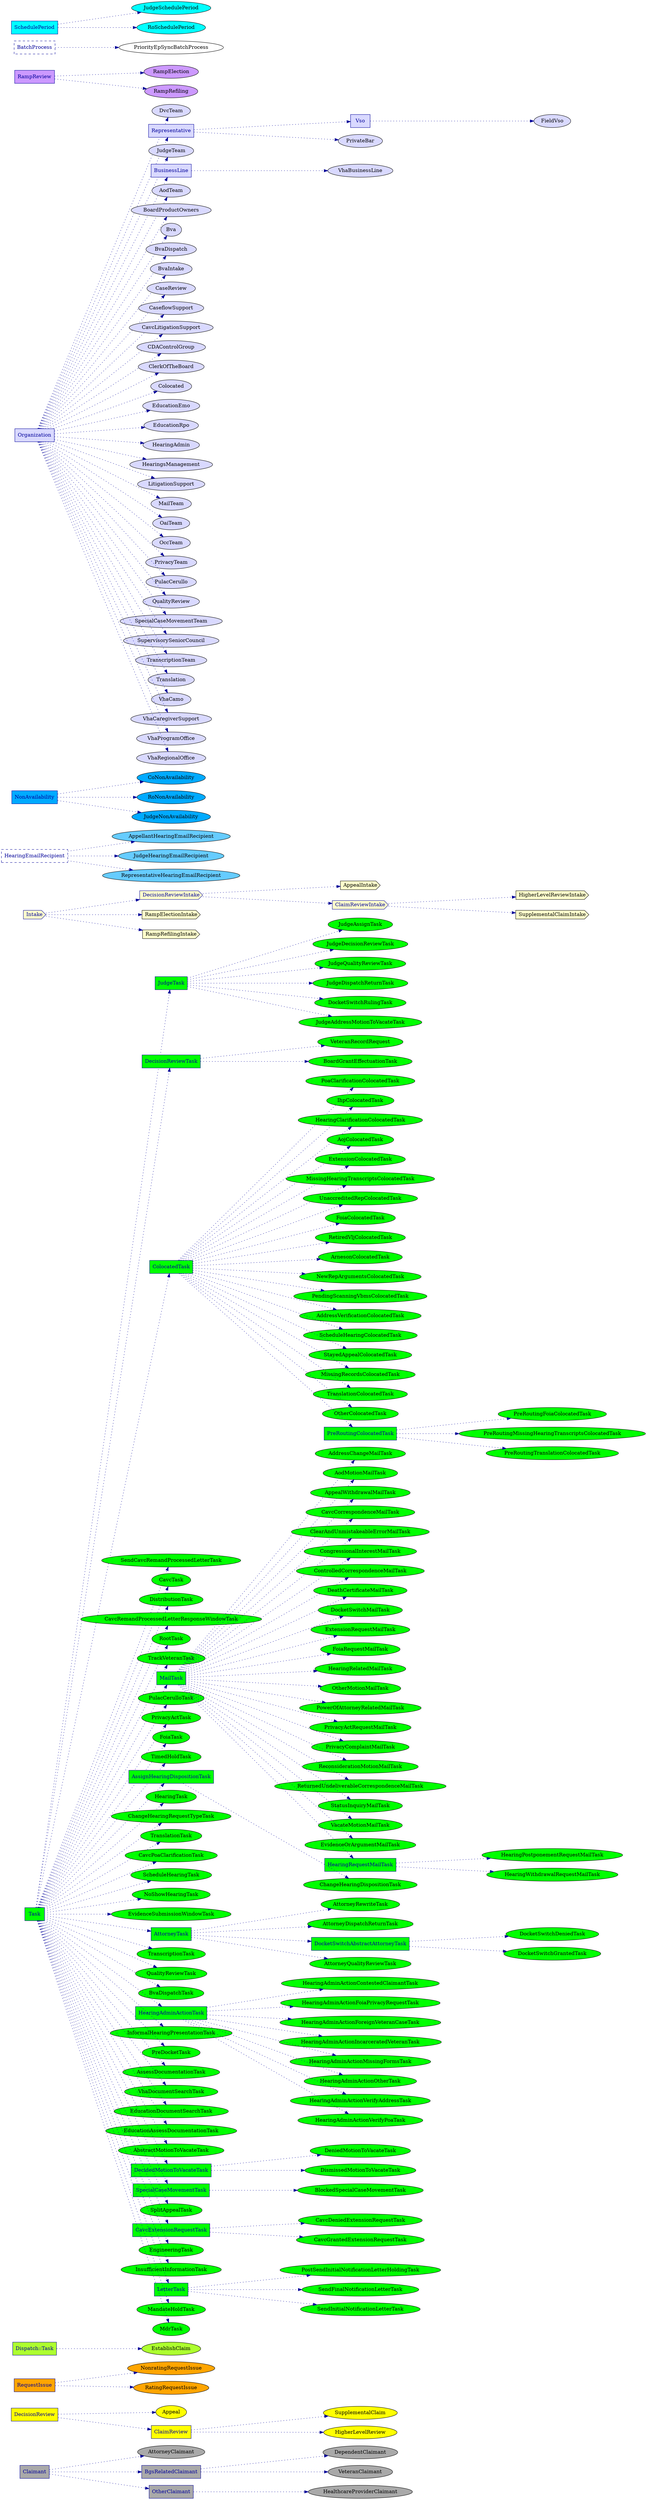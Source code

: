 digraph subclasses {
	graph [bb="0,0,1778.1,6911.5",
		rankdir=LR,
		splines=line
	];
	node [label="\N"];
	Claimant	[color="#000099",
		fillcolor="#a9a9a9",
		fontcolor="#000099",
		label=Claimant,
		shape=record,
		style=filled,
		];
	AttorneyClaimant	[fillcolor="#a9a9a9",
		label=AttorneyClaimant,
		style=filled,
		];
	Claimant -> AttorneyClaimant	[color="#000099",
		style=dotted];
	BgsRelatedClaimant	[color="#000099",
		fillcolor="#a9a9a9",
		fontcolor="#000099",
		label=BgsRelatedClaimant,
		shape=record,
		style=filled,
		];
	Claimant -> BgsRelatedClaimant	[color="#000099",
		style=dotted];
	OtherClaimant	[color="#000099",
		fillcolor="#a9a9a9",
		fontcolor="#000099",
		label=OtherClaimant,
		shape=record,
		style=filled,
		];
	Claimant -> OtherClaimant	[color="#000099",
		style=dotted];
	DependentClaimant	[fillcolor="#a9a9a9",
		label=DependentClaimant,
		style=filled,
		];
	BgsRelatedClaimant -> DependentClaimant	[color="#000099",
		style=dotted];
	VeteranClaimant	[fillcolor="#a9a9a9",
		label=VeteranClaimant,
		style=filled,
		];
	BgsRelatedClaimant -> VeteranClaimant	[color="#000099",
		style=dotted];
	HealthcareProviderClaimant	[fillcolor="#a9a9a9",
		label=HealthcareProviderClaimant,
		style=filled,
		];
	OtherClaimant -> HealthcareProviderClaimant	[color="#000099",
		style=dotted];
	DecisionReview	[color="#000099",
		fillcolor="#ffff00",
		fontcolor="#000099",
		label=DecisionReview,
		shape=record,
		style=filled,
		];
	Appeal	[fillcolor="#ffff00",
		label=Appeal,
		style=filled,
		];
	DecisionReview -> Appeal	[color="#000099",
		style=dotted];
	ClaimReview	[color="#000099",
		fillcolor="#ffff00",
		fontcolor="#000099",
		label=ClaimReview,
		shape=record,
		style=filled,
		];
	DecisionReview -> ClaimReview	[color="#000099",
		style=dotted];
	SupplementalClaim	[fillcolor="#ffff00",
		label=SupplementalClaim,
		style=filled,
		];
	ClaimReview -> SupplementalClaim	[color="#000099",
		style=dotted];
	HigherLevelReview	[fillcolor="#ffff00",
		label=HigherLevelReview,
		style=filled,
		];
	ClaimReview -> HigherLevelReview	[color="#000099",
		style=dotted];
	RequestIssue	[color="#000099",
		fillcolor="#ffa500",
		fontcolor="#000099",
		label=RequestIssue,
		shape=record,
		style=filled,
		];
	NonratingRequestIssue	[fillcolor="#ffa500",
		label=NonratingRequestIssue,
		style=filled,
		];
	RequestIssue -> NonratingRequestIssue	[color="#000099",
		style=dotted];
	RatingRequestIssue	[fillcolor="#ffa500",
		label=RatingRequestIssue,
		style=filled,
		];
	RequestIssue -> RatingRequestIssue	[color="#000099",
		style=dotted];
	"Dispatch::Task"	[color="#000099",
		fillcolor="#adff2f",
		fontcolor="#000099",
		label="Dispatch::Task",
		shape=record,
		style=filled,
		];
	EstablishClaim	[fillcolor="#adff2f",
		label=EstablishClaim,
		style=filled,
		];
	"Dispatch::Task" -> EstablishClaim	[color="#000099",
		style=dotted];
	Task	[color="#000099",
		fillcolor="#00ff00",
		fontcolor="#000099",
		label=Task,
		shape=record,
		style=filled,
		];
	JudgeTask	[color="#000099",
		fillcolor="#00ff00",
		fontcolor="#000099",
		label=JudgeTask,
		shape=record,
		style=filled,
		];
	Task -> JudgeTask	[color="#000099",
		style=dotted];
	DecisionReviewTask	[color="#000099",
		fillcolor="#00ff00",
		fontcolor="#000099",
		label=DecisionReviewTask,
		shape=record,
		style=filled,
		];
	Task -> DecisionReviewTask	[color="#000099",
		style=dotted];
	ColocatedTask	[color="#000099",
		fillcolor="#00ff00",
		fontcolor="#000099",
		label=ColocatedTask,
		shape=record,
		style=filled,
		];
	Task -> ColocatedTask	[color="#000099",
		style=dotted];
	SendCavcRemandProcessedLetterTask	[fillcolor="#00ff00",
		label=SendCavcRemandProcessedLetterTask,
		style=filled,
		];
	Task -> SendCavcRemandProcessedLetterTask	[color="#000099",
		style=dotted];
	CavcTask	[fillcolor="#00ff00",
		label=CavcTask,
		style=filled,
		];
	Task -> CavcTask	[color="#000099",
		style=dotted];
	DistributionTask	[fillcolor="#00ff00",
		label=DistributionTask,
		style=filled,
		];
	Task -> DistributionTask	[color="#000099",
		style=dotted];
	CavcRemandProcessedLetterResponseWindowTask	[fillcolor="#00ff00",
		label=CavcRemandProcessedLetterResponseWindowTask,
		style=filled,
		];
	Task -> CavcRemandProcessedLetterResponseWindowTask	[color="#000099",
		style=dotted];
	RootTask	[fillcolor="#00ff00",
		label=RootTask,
		style=filled,
		];
	Task -> RootTask	[color="#000099",
		style=dotted];
	TrackVeteranTask	[fillcolor="#00ff00",
		label=TrackVeteranTask,
		style=filled,
		];
	Task -> TrackVeteranTask	[color="#000099",
		style=dotted];
	MailTask	[color="#000099",
		fillcolor="#00ff00",
		fontcolor="#000099",
		label=MailTask,
		shape=record,
		style=filled,
		];
	Task -> MailTask	[color="#000099",
		style=dotted];
	PulacCerulloTask	[fillcolor="#00ff00",
		label=PulacCerulloTask,
		style=filled,
		];
	Task -> PulacCerulloTask	[color="#000099",
		style=dotted];
	PrivacyActTask	[fillcolor="#00ff00",
		label=PrivacyActTask,
		style=filled,
		];
	Task -> PrivacyActTask	[color="#000099",
		style=dotted];
	FoiaTask	[fillcolor="#00ff00",
		label=FoiaTask,
		style=filled,
		];
	Task -> FoiaTask	[color="#000099",
		style=dotted];
	TimedHoldTask	[fillcolor="#00ff00",
		label=TimedHoldTask,
		style=filled,
		];
	Task -> TimedHoldTask	[color="#000099",
		style=dotted];
	AssignHearingDispositionTask	[color="#000099",
		fillcolor="#00ff00",
		fontcolor="#000099",
		label=AssignHearingDispositionTask,
		shape=record,
		style=filled,
		];
	Task -> AssignHearingDispositionTask	[color="#000099",
		style=dotted];
	HearingTask	[fillcolor="#00ff00",
		label=HearingTask,
		style=filled,
		];
	Task -> HearingTask	[color="#000099",
		style=dotted];
	ChangeHearingRequestTypeTask	[fillcolor="#00ff00",
		label=ChangeHearingRequestTypeTask,
		style=filled,
		];
	Task -> ChangeHearingRequestTypeTask	[color="#000099",
		style=dotted];
	TranslationTask	[fillcolor="#00ff00",
		label=TranslationTask,
		style=filled,
		];
	Task -> TranslationTask	[color="#000099",
		style=dotted];
	CavcPoaClarificationTask	[fillcolor="#00ff00",
		label=CavcPoaClarificationTask,
		style=filled,
		];
	Task -> CavcPoaClarificationTask	[color="#000099",
		style=dotted];
	ScheduleHearingTask	[fillcolor="#00ff00",
		label=ScheduleHearingTask,
		style=filled,
		];
	Task -> ScheduleHearingTask	[color="#000099",
		style=dotted];
	NoShowHearingTask	[fillcolor="#00ff00",
		label=NoShowHearingTask,
		style=filled,
		];
	Task -> NoShowHearingTask	[color="#000099",
		style=dotted];
	EvidenceSubmissionWindowTask	[fillcolor="#00ff00",
		label=EvidenceSubmissionWindowTask,
		style=filled,
		];
	Task -> EvidenceSubmissionWindowTask	[color="#000099",
		style=dotted];
	AttorneyTask	[color="#000099",
		fillcolor="#00ff00",
		fontcolor="#000099",
		label=AttorneyTask,
		shape=record,
		style=filled,
		];
	Task -> AttorneyTask	[color="#000099",
		style=dotted];
	TranscriptionTask	[fillcolor="#00ff00",
		label=TranscriptionTask,
		style=filled,
		];
	Task -> TranscriptionTask	[color="#000099",
		style=dotted];
	QualityReviewTask	[fillcolor="#00ff00",
		label=QualityReviewTask,
		style=filled,
		];
	Task -> QualityReviewTask	[color="#000099",
		style=dotted];
	BvaDispatchTask	[fillcolor="#00ff00",
		label=BvaDispatchTask,
		style=filled,
		];
	Task -> BvaDispatchTask	[color="#000099",
		style=dotted];
	HearingAdminActionTask	[color="#000099",
		fillcolor="#00ff00",
		fontcolor="#000099",
		label=HearingAdminActionTask,
		shape=record,
		style=filled,
		];
	Task -> HearingAdminActionTask	[color="#000099",
		style=dotted];
	InformalHearingPresentationTask	[fillcolor="#00ff00",
		label=InformalHearingPresentationTask,
		style=filled,
		];
	Task -> InformalHearingPresentationTask	[color="#000099",
		style=dotted];
	PreDocketTask	[fillcolor="#00ff00",
		label=PreDocketTask,
		style=filled,
		];
	Task -> PreDocketTask	[color="#000099",
		style=dotted];
	AssessDocumentationTask	[fillcolor="#00ff00",
		label=AssessDocumentationTask,
		style=filled,
		];
	Task -> AssessDocumentationTask	[color="#000099",
		style=dotted];
	VhaDocumentSearchTask	[fillcolor="#00ff00",
		label=VhaDocumentSearchTask,
		style=filled,
		];
	Task -> VhaDocumentSearchTask	[color="#000099",
		style=dotted];
	EducationDocumentSearchTask	[fillcolor="#00ff00",
		label=EducationDocumentSearchTask,
		style=filled,
		];
	Task -> EducationDocumentSearchTask	[color="#000099",
		style=dotted];
	EducationAssessDocumentationTask	[fillcolor="#00ff00",
		label=EducationAssessDocumentationTask,
		style=filled,
		];
	Task -> EducationAssessDocumentationTask	[color="#000099",
		style=dotted];
	AbstractMotionToVacateTask	[fillcolor="#00ff00",
		label=AbstractMotionToVacateTask,
		style=filled,
		];
	Task -> AbstractMotionToVacateTask	[color="#000099",
		style=dotted];
	DecidedMotionToVacateTask	[color="#000099",
		fillcolor="#00ff00",
		fontcolor="#000099",
		label=DecidedMotionToVacateTask,
		shape=record,
		style=filled,
		];
	Task -> DecidedMotionToVacateTask	[color="#000099",
		style=dotted];
	SpecialCaseMovementTask	[color="#000099",
		fillcolor="#00ff00",
		fontcolor="#000099",
		label=SpecialCaseMovementTask,
		shape=record,
		style=filled,
		];
	Task -> SpecialCaseMovementTask	[color="#000099",
		style=dotted];
	SplitAppealTask	[fillcolor="#00ff00",
		label=SplitAppealTask,
		style=filled,
		];
	Task -> SplitAppealTask	[color="#000099",
		style=dotted];
	CavcExtensionRequestTask	[color="#000099",
		fillcolor="#00ff00",
		fontcolor="#000099",
		label=CavcExtensionRequestTask,
		shape=record,
		style=filled,
		];
	Task -> CavcExtensionRequestTask	[color="#000099",
		style=dotted];
	EngineeringTask	[fillcolor="#00ff00",
		label=EngineeringTask,
		style=filled,
		];
	Task -> EngineeringTask	[color="#000099",
		style=dotted];
	InsufficientInformationTask	[fillcolor="#00ff00",
		label=InsufficientInformationTask,
		style=filled,
		];
	Task -> InsufficientInformationTask	[color="#000099",
		style=dotted];
	LetterTask	[color="#000099",
		fillcolor="#00ff00",
		fontcolor="#000099",
		label=LetterTask,
		shape=record,
		style=filled,
		];
	Task -> LetterTask	[color="#000099",
		style=dotted];
	MandateHoldTask	[fillcolor="#00ff00",
		label=MandateHoldTask,
		style=filled,
		];
	Task -> MandateHoldTask	[color="#000099",
		style=dotted];
	MdrTask	[fillcolor="#00ff00",
		label=MdrTask,
		style=filled,
		];
	Task -> MdrTask	[color="#000099",
		style=dotted];
	JudgeAssignTask	[fillcolor="#00ff00",
		label=JudgeAssignTask,
		style=filled,
		];
	JudgeTask -> JudgeAssignTask	[color="#000099",
		style=dotted];
	JudgeDecisionReviewTask	[fillcolor="#00ff00",
		label=JudgeDecisionReviewTask,
		style=filled,
		];
	JudgeTask -> JudgeDecisionReviewTask	[color="#000099",
		style=dotted];
	JudgeQualityReviewTask	[fillcolor="#00ff00",
		label=JudgeQualityReviewTask,
		style=filled,
		];
	JudgeTask -> JudgeQualityReviewTask	[color="#000099",
		style=dotted];
	JudgeDispatchReturnTask	[fillcolor="#00ff00",
		label=JudgeDispatchReturnTask,
		style=filled,
		];
	JudgeTask -> JudgeDispatchReturnTask	[color="#000099",
		style=dotted];
	DocketSwitchRulingTask	[fillcolor="#00ff00",
		label=DocketSwitchRulingTask,
		style=filled,
		];
	JudgeTask -> DocketSwitchRulingTask	[color="#000099",
		style=dotted];
	JudgeAddressMotionToVacateTask	[fillcolor="#00ff00",
		label=JudgeAddressMotionToVacateTask,
		style=filled,
		];
	JudgeTask -> JudgeAddressMotionToVacateTask	[color="#000099",
		style=dotted];
	VeteranRecordRequest	[fillcolor="#00ff00",
		label=VeteranRecordRequest,
		style=filled,
		];
	DecisionReviewTask -> VeteranRecordRequest	[color="#000099",
		style=dotted];
	BoardGrantEffectuationTask	[fillcolor="#00ff00",
		label=BoardGrantEffectuationTask,
		style=filled,
		];
	DecisionReviewTask -> BoardGrantEffectuationTask	[color="#000099",
		style=dotted];
	PoaClarificationColocatedTask	[fillcolor="#00ff00",
		label=PoaClarificationColocatedTask,
		style=filled,
		];
	ColocatedTask -> PoaClarificationColocatedTask	[color="#000099",
		style=dotted];
	IhpColocatedTask	[fillcolor="#00ff00",
		label=IhpColocatedTask,
		style=filled,
		];
	ColocatedTask -> IhpColocatedTask	[color="#000099",
		style=dotted];
	HearingClarificationColocatedTask	[fillcolor="#00ff00",
		label=HearingClarificationColocatedTask,
		style=filled,
		];
	ColocatedTask -> HearingClarificationColocatedTask	[color="#000099",
		style=dotted];
	AojColocatedTask	[fillcolor="#00ff00",
		label=AojColocatedTask,
		style=filled,
		];
	ColocatedTask -> AojColocatedTask	[color="#000099",
		style=dotted];
	ExtensionColocatedTask	[fillcolor="#00ff00",
		label=ExtensionColocatedTask,
		style=filled,
		];
	ColocatedTask -> ExtensionColocatedTask	[color="#000099",
		style=dotted];
	MissingHearingTranscriptsColocatedTask	[fillcolor="#00ff00",
		label=MissingHearingTranscriptsColocatedTask,
		style=filled,
		];
	ColocatedTask -> MissingHearingTranscriptsColocatedTask	[color="#000099",
		style=dotted];
	UnaccreditedRepColocatedTask	[fillcolor="#00ff00",
		label=UnaccreditedRepColocatedTask,
		style=filled,
		];
	ColocatedTask -> UnaccreditedRepColocatedTask	[color="#000099",
		style=dotted];
	FoiaColocatedTask	[fillcolor="#00ff00",
		label=FoiaColocatedTask,
		style=filled,
		];
	ColocatedTask -> FoiaColocatedTask	[color="#000099",
		style=dotted];
	RetiredVljColocatedTask	[fillcolor="#00ff00",
		label=RetiredVljColocatedTask,
		style=filled,
		];
	ColocatedTask -> RetiredVljColocatedTask	[color="#000099",
		style=dotted];
	ArnesonColocatedTask	[fillcolor="#00ff00",
		label=ArnesonColocatedTask,
		style=filled,
		];
	ColocatedTask -> ArnesonColocatedTask	[color="#000099",
		style=dotted];
	NewRepArgumentsColocatedTask	[fillcolor="#00ff00",
		label=NewRepArgumentsColocatedTask,
		style=filled,
		];
	ColocatedTask -> NewRepArgumentsColocatedTask	[color="#000099",
		style=dotted];
	PendingScanningVbmsColocatedTask	[fillcolor="#00ff00",
		label=PendingScanningVbmsColocatedTask,
		style=filled,
		];
	ColocatedTask -> PendingScanningVbmsColocatedTask	[color="#000099",
		style=dotted];
	AddressVerificationColocatedTask	[fillcolor="#00ff00",
		label=AddressVerificationColocatedTask,
		style=filled,
		];
	ColocatedTask -> AddressVerificationColocatedTask	[color="#000099",
		style=dotted];
	ScheduleHearingColocatedTask	[fillcolor="#00ff00",
		label=ScheduleHearingColocatedTask,
		style=filled,
		];
	ColocatedTask -> ScheduleHearingColocatedTask	[color="#000099",
		style=dotted];
	StayedAppealColocatedTask	[fillcolor="#00ff00",
		label=StayedAppealColocatedTask,
		style=filled,
		];
	ColocatedTask -> StayedAppealColocatedTask	[color="#000099",
		style=dotted];
	MissingRecordsColocatedTask	[fillcolor="#00ff00",
		label=MissingRecordsColocatedTask,
		style=filled,
		];
	ColocatedTask -> MissingRecordsColocatedTask	[color="#000099",
		style=dotted];
	TranslationColocatedTask	[fillcolor="#00ff00",
		label=TranslationColocatedTask,
		style=filled,
		];
	ColocatedTask -> TranslationColocatedTask	[color="#000099",
		style=dotted];
	OtherColocatedTask	[fillcolor="#00ff00",
		label=OtherColocatedTask,
		style=filled,
		];
	ColocatedTask -> OtherColocatedTask	[color="#000099",
		style=dotted];
	PreRoutingColocatedTask	[color="#000099",
		fillcolor="#00ff00",
		fontcolor="#000099",
		label=PreRoutingColocatedTask,
		shape=record,
		style=filled,
		];
	ColocatedTask -> PreRoutingColocatedTask	[color="#000099",
		style=dotted];
	AddressChangeMailTask	[fillcolor="#00ff00",
		label=AddressChangeMailTask,
		style=filled,
		];
	MailTask -> AddressChangeMailTask	[color="#000099",
		style=dotted];
	AodMotionMailTask	[fillcolor="#00ff00",
		label=AodMotionMailTask,
		style=filled,
		];
	MailTask -> AodMotionMailTask	[color="#000099",
		style=dotted];
	AppealWithdrawalMailTask	[fillcolor="#00ff00",
		label=AppealWithdrawalMailTask,
		style=filled,
		];
	MailTask -> AppealWithdrawalMailTask	[color="#000099",
		style=dotted];
	CavcCorrespondenceMailTask	[fillcolor="#00ff00",
		label=CavcCorrespondenceMailTask,
		style=filled,
		];
	MailTask -> CavcCorrespondenceMailTask	[color="#000099",
		style=dotted];
	ClearAndUnmistakeableErrorMailTask	[fillcolor="#00ff00",
		label=ClearAndUnmistakeableErrorMailTask,
		style=filled,
		];
	MailTask -> ClearAndUnmistakeableErrorMailTask	[color="#000099",
		style=dotted];
	CongressionalInterestMailTask	[fillcolor="#00ff00",
		label=CongressionalInterestMailTask,
		style=filled,
		];
	MailTask -> CongressionalInterestMailTask	[color="#000099",
		style=dotted];
	ControlledCorrespondenceMailTask	[fillcolor="#00ff00",
		label=ControlledCorrespondenceMailTask,
		style=filled,
		];
	MailTask -> ControlledCorrespondenceMailTask	[color="#000099",
		style=dotted];
	DeathCertificateMailTask	[fillcolor="#00ff00",
		label=DeathCertificateMailTask,
		style=filled,
		];
	MailTask -> DeathCertificateMailTask	[color="#000099",
		style=dotted];
	DocketSwitchMailTask	[fillcolor="#00ff00",
		label=DocketSwitchMailTask,
		style=filled,
		];
	MailTask -> DocketSwitchMailTask	[color="#000099",
		style=dotted];
	ExtensionRequestMailTask	[fillcolor="#00ff00",
		label=ExtensionRequestMailTask,
		style=filled,
		];
	MailTask -> ExtensionRequestMailTask	[color="#000099",
		style=dotted];
	FoiaRequestMailTask	[fillcolor="#00ff00",
		label=FoiaRequestMailTask,
		style=filled,
		];
	MailTask -> FoiaRequestMailTask	[color="#000099",
		style=dotted];
	HearingRelatedMailTask	[fillcolor="#00ff00",
		label=HearingRelatedMailTask,
		style=filled,
		];
	MailTask -> HearingRelatedMailTask	[color="#000099",
		style=dotted];
	OtherMotionMailTask	[fillcolor="#00ff00",
		label=OtherMotionMailTask,
		style=filled,
		];
	MailTask -> OtherMotionMailTask	[color="#000099",
		style=dotted];
	PowerOfAttorneyRelatedMailTask	[fillcolor="#00ff00",
		label=PowerOfAttorneyRelatedMailTask,
		style=filled,
		];
	MailTask -> PowerOfAttorneyRelatedMailTask	[color="#000099",
		style=dotted];
	PrivacyActRequestMailTask	[fillcolor="#00ff00",
		label=PrivacyActRequestMailTask,
		style=filled,
		];
	MailTask -> PrivacyActRequestMailTask	[color="#000099",
		style=dotted];
	PrivacyComplaintMailTask	[fillcolor="#00ff00",
		label=PrivacyComplaintMailTask,
		style=filled,
		];
	MailTask -> PrivacyComplaintMailTask	[color="#000099",
		style=dotted];
	ReconsiderationMotionMailTask	[fillcolor="#00ff00",
		label=ReconsiderationMotionMailTask,
		style=filled,
		];
	MailTask -> ReconsiderationMotionMailTask	[color="#000099",
		style=dotted];
	ReturnedUndeliverableCorrespondenceMailTask	[fillcolor="#00ff00",
		label=ReturnedUndeliverableCorrespondenceMailTask,
		style=filled,
		];
	MailTask -> ReturnedUndeliverableCorrespondenceMailTask	[color="#000099",
		style=dotted];
	StatusInquiryMailTask	[fillcolor="#00ff00",
		label=StatusInquiryMailTask,
		style=filled,
		];
	MailTask -> StatusInquiryMailTask	[color="#000099",
		style=dotted];
	VacateMotionMailTask	[fillcolor="#00ff00",
		label=VacateMotionMailTask,
		style=filled,
		];
	MailTask -> VacateMotionMailTask	[color="#000099",
		style=dotted];
	EvidenceOrArgumentMailTask	[fillcolor="#00ff00",
		label=EvidenceOrArgumentMailTask,
		style=filled,
		];
	MailTask -> EvidenceOrArgumentMailTask	[color="#000099",
		style=dotted];
	HearingRequestMailTask	[color="#000099",
		fillcolor="#00ff00",
		fontcolor="#000099",
		label=HearingRequestMailTask,
		shape=record,
		style=filled,
		];
	MailTask -> HearingRequestMailTask	[color="#000099",
		style=dotted];
	ChangeHearingDispositionTask	[fillcolor="#00ff00",
		label=ChangeHearingDispositionTask,
		style=filled,
		];
	AssignHearingDispositionTask -> ChangeHearingDispositionTask	[color="#000099",
		style=dotted];
	AttorneyRewriteTask	[fillcolor="#00ff00",
		label=AttorneyRewriteTask,
		style=filled,
		];
	AttorneyTask -> AttorneyRewriteTask	[color="#000099",
		style=dotted];
	AttorneyDispatchReturnTask	[fillcolor="#00ff00",
		label=AttorneyDispatchReturnTask,
		style=filled,
		];
	AttorneyTask -> AttorneyDispatchReturnTask	[color="#000099",
		style=dotted];
	DocketSwitchAbstractAttorneyTask	[color="#000099",
		fillcolor="#00ff00",
		fontcolor="#000099",
		label=DocketSwitchAbstractAttorneyTask,
		shape=record,
		style=filled,
		];
	AttorneyTask -> DocketSwitchAbstractAttorneyTask	[color="#000099",
		style=dotted];
	AttorneyQualityReviewTask	[fillcolor="#00ff00",
		label=AttorneyQualityReviewTask,
		style=filled,
		];
	AttorneyTask -> AttorneyQualityReviewTask	[color="#000099",
		style=dotted];
	HearingAdminActionContestedClaimantTask	[fillcolor="#00ff00",
		label=HearingAdminActionContestedClaimantTask,
		style=filled,
		];
	HearingAdminActionTask -> HearingAdminActionContestedClaimantTask	[color="#000099",
		style=dotted];
	HearingAdminActionFoiaPrivacyRequestTask	[fillcolor="#00ff00",
		label=HearingAdminActionFoiaPrivacyRequestTask,
		style=filled,
		];
	HearingAdminActionTask -> HearingAdminActionFoiaPrivacyRequestTask	[color="#000099",
		style=dotted];
	HearingAdminActionForeignVeteranCaseTask	[fillcolor="#00ff00",
		label=HearingAdminActionForeignVeteranCaseTask,
		style=filled,
		];
	HearingAdminActionTask -> HearingAdminActionForeignVeteranCaseTask	[color="#000099",
		style=dotted];
	HearingAdminActionIncarceratedVeteranTask	[fillcolor="#00ff00",
		label=HearingAdminActionIncarceratedVeteranTask,
		style=filled,
		];
	HearingAdminActionTask -> HearingAdminActionIncarceratedVeteranTask	[color="#000099",
		style=dotted];
	HearingAdminActionMissingFormsTask	[fillcolor="#00ff00",
		label=HearingAdminActionMissingFormsTask,
		style=filled,
		];
	HearingAdminActionTask -> HearingAdminActionMissingFormsTask	[color="#000099",
		style=dotted];
	HearingAdminActionOtherTask	[fillcolor="#00ff00",
		label=HearingAdminActionOtherTask,
		style=filled,
		];
	HearingAdminActionTask -> HearingAdminActionOtherTask	[color="#000099",
		style=dotted];
	HearingAdminActionVerifyAddressTask	[fillcolor="#00ff00",
		label=HearingAdminActionVerifyAddressTask,
		style=filled,
		];
	HearingAdminActionTask -> HearingAdminActionVerifyAddressTask	[color="#000099",
		style=dotted];
	HearingAdminActionVerifyPoaTask	[fillcolor="#00ff00",
		label=HearingAdminActionVerifyPoaTask,
		style=filled,
		];
	HearingAdminActionTask -> HearingAdminActionVerifyPoaTask	[color="#000099",
		style=dotted];
	DeniedMotionToVacateTask	[fillcolor="#00ff00",
		label=DeniedMotionToVacateTask,
		style=filled,
		];
	DecidedMotionToVacateTask -> DeniedMotionToVacateTask	[color="#000099",
		style=dotted];
	DismissedMotionToVacateTask	[fillcolor="#00ff00",
		label=DismissedMotionToVacateTask,
		style=filled,
		];
	DecidedMotionToVacateTask -> DismissedMotionToVacateTask	[color="#000099",
		style=dotted];
	BlockedSpecialCaseMovementTask	[fillcolor="#00ff00",
		label=BlockedSpecialCaseMovementTask,
		style=filled,
		];
	SpecialCaseMovementTask -> BlockedSpecialCaseMovementTask	[color="#000099",
		style=dotted];
	CavcDeniedExtensionRequestTask	[fillcolor="#00ff00",
		label=CavcDeniedExtensionRequestTask,
		style=filled,
		];
	CavcExtensionRequestTask -> CavcDeniedExtensionRequestTask	[color="#000099",
		style=dotted];
	CavcGrantedExtensionRequestTask	[fillcolor="#00ff00",
		label=CavcGrantedExtensionRequestTask,
		style=filled,
		];
	CavcExtensionRequestTask -> CavcGrantedExtensionRequestTask	[color="#000099",
		style=dotted];
	PostSendInitialNotificationLetterHoldingTask	[fillcolor="#00ff00",
		label=PostSendInitialNotificationLetterHoldingTask,
		style=filled,
		];
	LetterTask -> PostSendInitialNotificationLetterHoldingTask	[color="#000099",
		style=dotted];
	SendFinalNotificationLetterTask	[fillcolor="#00ff00",
		label=SendFinalNotificationLetterTask,
		style=filled,
		];
	LetterTask -> SendFinalNotificationLetterTask	[color="#000099",
		style=dotted];
	SendInitialNotificationLetterTask	[fillcolor="#00ff00",
		label=SendInitialNotificationLetterTask,
		style=filled,
		];
	LetterTask -> SendInitialNotificationLetterTask	[color="#000099",
		style=dotted];
	Intake	[color="#000099",
		fillcolor="#ffffcc",
		fontcolor="#000099",
		label=Intake,
		shape=cds,
		style=filled,
		];
	DecisionReviewIntake	[color="#000099",
		fillcolor="#ffffcc",
		fontcolor="#000099",
		label=DecisionReviewIntake,
		shape=cds,
		style=filled,
		];
	Intake -> DecisionReviewIntake	[color="#000099",
		style=dotted];
	RampElectionIntake	[fillcolor="#ffffcc",
		label=RampElectionIntake,
		shape=cds,
		style=filled,
		];
	Intake -> RampElectionIntake	[color="#000099",
		style=dotted];
	RampRefilingIntake	[fillcolor="#ffffcc",
		label=RampRefilingIntake,
		shape=cds,
		style=filled,
		];
	Intake -> RampRefilingIntake	[color="#000099",
		style=dotted];
	AppealIntake	[fillcolor="#ffffcc",
		label=AppealIntake,
		shape=cds,
		style=filled,
		];
	DecisionReviewIntake -> AppealIntake	[color="#000099",
		style=dotted];
	ClaimReviewIntake	[color="#000099",
		fillcolor="#ffffcc",
		fontcolor="#000099",
		label=ClaimReviewIntake,
		shape=cds,
		style=filled,
		];
	DecisionReviewIntake -> ClaimReviewIntake	[color="#000099",
		style=dotted];
	HearingEmailRecipient	[color="#000099",
		fillcolor="#66ccff",
		fontcolor="#000099",
		label=HearingEmailRecipient,
		shape=record,
		style=dashed,
		];
	AppellantHearingEmailRecipient	[fillcolor="#66ccff",
		label=AppellantHearingEmailRecipient,
		style=filled,
		];
	HearingEmailRecipient -> AppellantHearingEmailRecipient	[color="#000099",
		style=dotted];
	JudgeHearingEmailRecipient	[fillcolor="#66ccff",
		label=JudgeHearingEmailRecipient,
		style=filled,
		];
	HearingEmailRecipient -> JudgeHearingEmailRecipient	[color="#000099",
		style=dotted];
	RepresentativeHearingEmailRecipient	[fillcolor="#66ccff",
		label=RepresentativeHearingEmailRecipient,
		style=filled,
		];
	HearingEmailRecipient -> RepresentativeHearingEmailRecipient	[color="#000099",
		style=dotted];
	NonAvailability	[color="#000099",
		fillcolor="#00aaff",
		fontcolor="#000099",
		label=NonAvailability,
		shape=record,
		style=filled,
		];
	CoNonAvailability	[fillcolor="#00aaff",
		label=CoNonAvailability,
		style=filled,
		];
	NonAvailability -> CoNonAvailability	[color="#000099",
		style=dotted];
	RoNonAvailability	[fillcolor="#00aaff",
		label=RoNonAvailability,
		style=filled,
		];
	NonAvailability -> RoNonAvailability	[color="#000099",
		style=dotted];
	JudgeNonAvailability	[fillcolor="#00aaff",
		label=JudgeNonAvailability,
		style=filled,
		];
	NonAvailability -> JudgeNonAvailability	[color="#000099",
		style=dotted];
	Organization	[color="#000099",
		fillcolor="#d9d9ff",
		fontcolor="#000099",
		label=Organization,
		shape=record,
		style=filled,
		];
	DvcTeam	[fillcolor="#d9d9ff",
		label=DvcTeam,
		style=filled,
		];
	Organization -> DvcTeam	[color="#000099",
		style=dotted];
	Representative	[color="#000099",
		fillcolor="#d9d9ff",
		fontcolor="#000099",
		label=Representative,
		shape=record,
		style=filled,
		];
	Organization -> Representative	[color="#000099",
		style=dotted];
	JudgeTeam	[fillcolor="#d9d9ff",
		label=JudgeTeam,
		style=filled,
		];
	Organization -> JudgeTeam	[color="#000099",
		style=dotted];
	BusinessLine	[color="#000099",
		fillcolor="#d9d9ff",
		fontcolor="#000099",
		label=BusinessLine,
		shape=record,
		style=filled,
		];
	Organization -> BusinessLine	[color="#000099",
		style=dotted];
	AodTeam	[fillcolor="#d9d9ff",
		label=AodTeam,
		style=filled,
		];
	Organization -> AodTeam	[color="#000099",
		style=dotted];
	BoardProductOwners	[fillcolor="#d9d9ff",
		label=BoardProductOwners,
		style=filled,
		];
	Organization -> BoardProductOwners	[color="#000099",
		style=dotted];
	Bva	[fillcolor="#d9d9ff",
		label=Bva,
		style=filled,
		];
	Organization -> Bva	[color="#000099",
		style=dotted];
	BvaDispatch	[fillcolor="#d9d9ff",
		label=BvaDispatch,
		style=filled,
		];
	Organization -> BvaDispatch	[color="#000099",
		style=dotted];
	BvaIntake	[fillcolor="#d9d9ff",
		label=BvaIntake,
		style=filled,
		];
	Organization -> BvaIntake	[color="#000099",
		style=dotted];
	CaseReview	[fillcolor="#d9d9ff",
		label=CaseReview,
		style=filled,
		];
	Organization -> CaseReview	[color="#000099",
		style=dotted];
	CaseflowSupport	[fillcolor="#d9d9ff",
		label=CaseflowSupport,
		style=filled,
		];
	Organization -> CaseflowSupport	[color="#000099",
		style=dotted];
	CavcLitigationSupport	[fillcolor="#d9d9ff",
		label=CavcLitigationSupport,
		style=filled,
		];
	Organization -> CavcLitigationSupport	[color="#000099",
		style=dotted];
	CDAControlGroup	[fillcolor="#d9d9ff",
		label=CDAControlGroup,
		style=filled,
		];
	Organization -> CDAControlGroup	[color="#000099",
		style=dotted];
	ClerkOfTheBoard	[fillcolor="#d9d9ff",
		label=ClerkOfTheBoard,
		style=filled,
		];
	Organization -> ClerkOfTheBoard	[color="#000099",
		style=dotted];
	Colocated	[fillcolor="#d9d9ff",
		label=Colocated,
		style=filled,
		];
	Organization -> Colocated	[color="#000099",
		style=dotted];
	EducationEmo	[fillcolor="#d9d9ff",
		label=EducationEmo,
		style=filled,
		];
	Organization -> EducationEmo	[color="#000099",
		style=dotted];
	EducationRpo	[fillcolor="#d9d9ff",
		label=EducationRpo,
		style=filled,
		];
	Organization -> EducationRpo	[color="#000099",
		style=dotted];
	HearingAdmin	[fillcolor="#d9d9ff",
		label=HearingAdmin,
		style=filled,
		];
	Organization -> HearingAdmin	[color="#000099",
		style=dotted];
	HearingsManagement	[fillcolor="#d9d9ff",
		label=HearingsManagement,
		style=filled,
		];
	Organization -> HearingsManagement	[color="#000099",
		style=dotted];
	LitigationSupport	[fillcolor="#d9d9ff",
		label=LitigationSupport,
		style=filled,
		];
	Organization -> LitigationSupport	[color="#000099",
		style=dotted];
	MailTeam	[fillcolor="#d9d9ff",
		label=MailTeam,
		style=filled,
		];
	Organization -> MailTeam	[color="#000099",
		style=dotted];
	OaiTeam	[fillcolor="#d9d9ff",
		label=OaiTeam,
		style=filled,
		];
	Organization -> OaiTeam	[color="#000099",
		style=dotted];
	OccTeam	[fillcolor="#d9d9ff",
		label=OccTeam,
		style=filled,
		];
	Organization -> OccTeam	[color="#000099",
		style=dotted];
	PrivacyTeam	[fillcolor="#d9d9ff",
		label=PrivacyTeam,
		style=filled,
		];
	Organization -> PrivacyTeam	[color="#000099",
		style=dotted];
	PulacCerullo	[fillcolor="#d9d9ff",
		label=PulacCerullo,
		style=filled,
		];
	Organization -> PulacCerullo	[color="#000099",
		style=dotted];
	QualityReview	[fillcolor="#d9d9ff",
		label=QualityReview,
		style=filled,
		];
	Organization -> QualityReview	[color="#000099",
		style=dotted];
	SpecialCaseMovementTeam	[fillcolor="#d9d9ff",
		label=SpecialCaseMovementTeam,
		style=filled,
		];
	Organization -> SpecialCaseMovementTeam	[color="#000099",
		style=dotted];
	SupervisorySeniorCouncil	[fillcolor="#d9d9ff",
		label=SupervisorySeniorCouncil,
		style=filled,
		];
	Organization -> SupervisorySeniorCouncil	[color="#000099",
		style=dotted];
	TranscriptionTeam	[fillcolor="#d9d9ff",
		label=TranscriptionTeam,
		style=filled,
		];
	Organization -> TranscriptionTeam	[color="#000099",
		style=dotted];
	Translation	[fillcolor="#d9d9ff",
		label=Translation,
		style=filled,
		];
	Organization -> Translation	[color="#000099",
		style=dotted];
	VhaCamo	[fillcolor="#d9d9ff",
		label=VhaCamo,
		style=filled,
		];
	Organization -> VhaCamo	[color="#000099",
		style=dotted];
	VhaCaregiverSupport	[fillcolor="#d9d9ff",
		label=VhaCaregiverSupport,
		style=filled,
		];
	Organization -> VhaCaregiverSupport	[color="#000099",
		style=dotted];
	VhaProgramOffice	[fillcolor="#d9d9ff",
		label=VhaProgramOffice,
		style=filled,
		];
	Organization -> VhaProgramOffice	[color="#000099",
		style=dotted];
	VhaRegionalOffice	[fillcolor="#d9d9ff",
		label=VhaRegionalOffice,
		style=filled,
		];
	Organization -> VhaRegionalOffice	[color="#000099",
		style=dotted];
	Vso	[color="#000099",
		fillcolor="#d9d9ff",
		fontcolor="#000099",
		label=Vso,
		shape=record,
		style=filled,
		];
	Representative -> Vso	[color="#000099",
		style=dotted];
	PrivateBar	[fillcolor="#d9d9ff",
		label=PrivateBar,
		style=filled,
		];
	Representative -> PrivateBar	[color="#000099",
		style=dotted];
	VhaBusinessLine	[fillcolor="#d9d9ff",
		label=VhaBusinessLine,
		style=filled,
		];
	BusinessLine -> VhaBusinessLine	[color="#000099",
		style=dotted];
	RampReview	[color="#000099",
		fillcolor="#cc99ff",
		fontcolor="#000099",
		label=RampReview,
		shape=record,
		style=filled,
		];
	RampElection	[fillcolor="#cc99ff",
		label=RampElection,
		style=filled,
		];
	RampReview -> RampElection	[color="#000099",
		style=dotted];
	RampRefiling	[fillcolor="#cc99ff",
		label=RampRefiling,
		style=filled,
		];
	RampReview -> RampRefiling	[color="#000099",
		style=dotted];
	BatchProcess	[color="#000099",
		fontcolor="#000099",
		label=BatchProcess,
		shape=record,
		style=dashed,
		];
	PriorityEpSyncBatchProcess	[
		label=PriorityEpSyncBatchProcess,
		];
	BatchProcess -> PriorityEpSyncBatchProcess	[color="#000099",
		style=dotted];
	SchedulePeriod	[color="#000099",
		fillcolor="#00ffff",
		fontcolor="#000099",
		label=SchedulePeriod,
		shape=record,
		style=filled,
		];
	JudgeSchedulePeriod	[fillcolor="#00ffff",
		label=JudgeSchedulePeriod,
		style=filled,
		];
	SchedulePeriod -> JudgeSchedulePeriod	[color="#000099",
		style=dotted];
	RoSchedulePeriod	[fillcolor="#00ffff",
		label=RoSchedulePeriod,
		style=filled,
		];
	SchedulePeriod -> RoSchedulePeriod	[color="#000099",
		style=dotted];
	PreRoutingFoiaColocatedTask	[fillcolor="#00ff00",
		label=PreRoutingFoiaColocatedTask,
		style=filled,
		];
	PreRoutingColocatedTask -> PreRoutingFoiaColocatedTask	[color="#000099",
		style=dotted];
	PreRoutingMissingHearingTranscriptsColocatedTask	[fillcolor="#00ff00",
		label=PreRoutingMissingHearingTranscriptsColocatedTask,
		style=filled,
		];
	PreRoutingColocatedTask -> PreRoutingMissingHearingTranscriptsColocatedTask	[color="#000099",
		style=dotted];
	PreRoutingTranslationColocatedTask	[fillcolor="#00ff00",
		label=PreRoutingTranslationColocatedTask,
		style=filled,
		];
	PreRoutingColocatedTask -> PreRoutingTranslationColocatedTask	[color="#000099",
		style=dotted];
	HearingPostponementRequestMailTask	[fillcolor="#00ff00",
		label=HearingPostponementRequestMailTask,
		style=filled,
		];
	HearingRequestMailTask -> HearingPostponementRequestMailTask	[color="#000099",
		style=dotted];
	HearingWithdrawalRequestMailTask	[fillcolor="#00ff00",
		label=HearingWithdrawalRequestMailTask,
		style=filled,
		];
	HearingRequestMailTask -> HearingWithdrawalRequestMailTask	[color="#000099",
		style=dotted];
	DocketSwitchDeniedTask	[fillcolor="#00ff00",
		label=DocketSwitchDeniedTask,
		style=filled,
		];
	DocketSwitchAbstractAttorneyTask -> DocketSwitchDeniedTask	[color="#000099",
		style=dotted];
	DocketSwitchGrantedTask	[fillcolor="#00ff00",
		label=DocketSwitchGrantedTask,
		style=filled,
		];
	DocketSwitchAbstractAttorneyTask -> DocketSwitchGrantedTask	[color="#000099",
		style=dotted];
	HigherLevelReviewIntake	[fillcolor="#ffffcc",
		label=HigherLevelReviewIntake,
		shape=cds,
		style=filled,
		];
	ClaimReviewIntake -> HigherLevelReviewIntake	[color="#000099",
		style=dotted];
	SupplementalClaimIntake	[fillcolor="#ffffcc",
		label=SupplementalClaimIntake,
		shape=cds,
		style=filled,
		];
	ClaimReviewIntake -> SupplementalClaimIntake	[color="#000099",
		style=dotted];
	FieldVso	[fillcolor="#d9d9ff",
		label=FieldVso,
		style=filled,
		];
	Vso -> FieldVso	[color="#000099",
		style=dotted];
}
